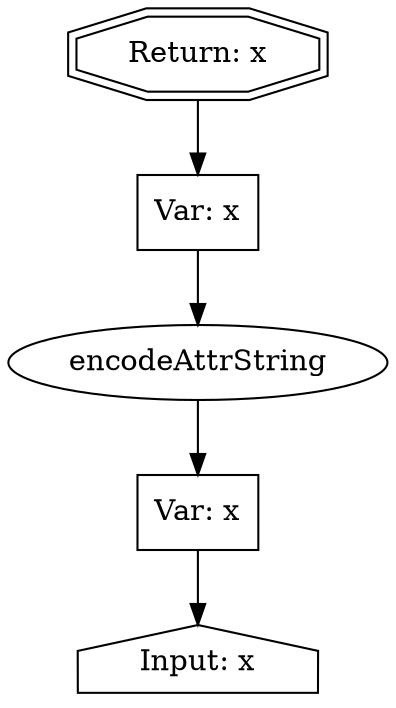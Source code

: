
digraph cfg {

n0 [shape=house, label="Input: x"];
n1 [shape=ellipse, label="encodeAttrString"];
n2 [shape=box, label="Var: x"];
n3 [shape=box, label="Var: x"];
n4 [shape=doubleoctagon, label="Return: x"];

n2 -> n0;
n1 -> n2;
n3 -> n1;
n4 -> n3;
}
